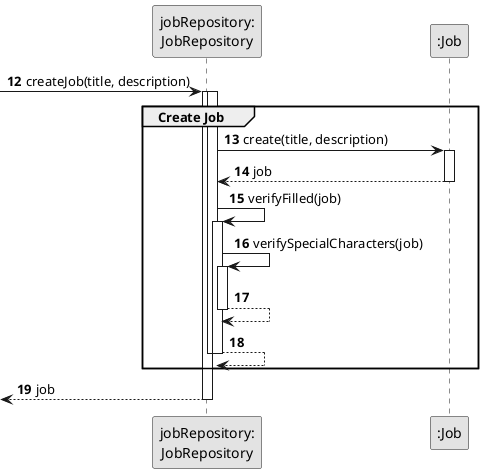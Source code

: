 @startuml
skinparam monochrome true
skinparam packageStyle rectangle
skinparam shadowing false

autonumber 12

'hide footbox
participant "jobRepository:\nJobRepository" as JobRepository
participant ":Job" as Job
-> JobRepository : createJob(title, description)
activate JobRepository

group Create Job
activate JobRepository

    JobRepository -> Job : create(title, description)
        activate Job
        Job --> JobRepository : job
        deactivate Job

    JobRepository -> JobRepository : verifyFilled(job)
        activate JobRepository
        JobRepository -> JobRepository : verifySpecialCharacters(job)
        activate JobRepository
        JobRepository --> JobRepository
        deactivate JobRepository
    JobRepository --> JobRepository
    deactivate JobRepository

deactivate JobRepository
end
<-- JobRepository : job
deactivate JobRepository

@enduml

